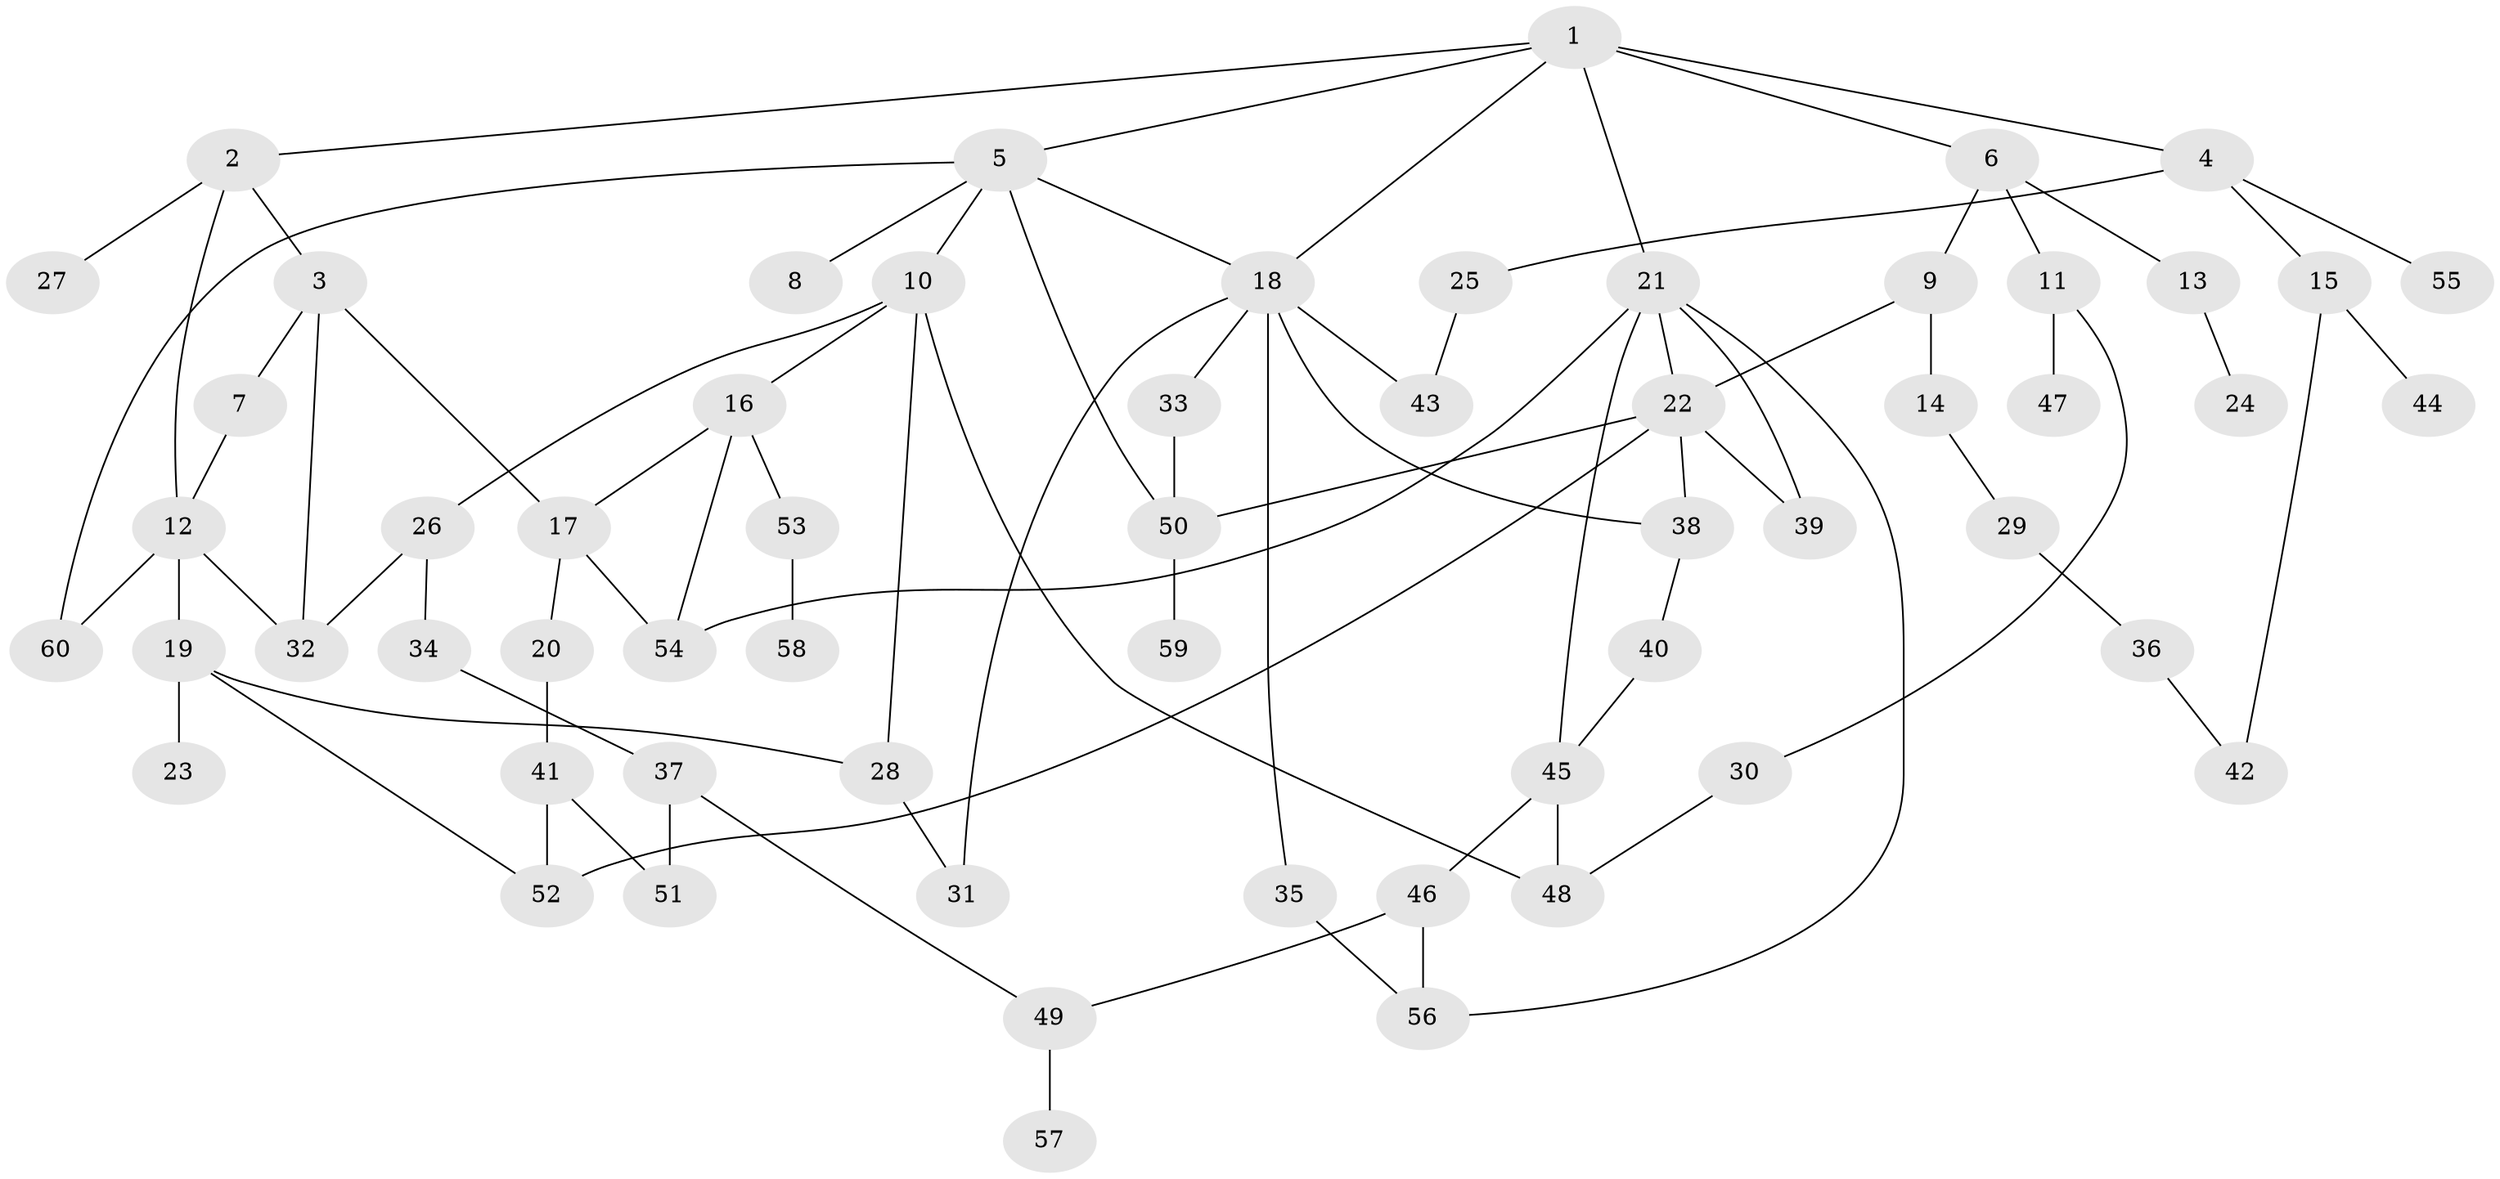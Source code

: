 // Generated by graph-tools (version 1.1) at 2025/13/03/09/25 04:13:22]
// undirected, 60 vertices, 85 edges
graph export_dot {
graph [start="1"]
  node [color=gray90,style=filled];
  1;
  2;
  3;
  4;
  5;
  6;
  7;
  8;
  9;
  10;
  11;
  12;
  13;
  14;
  15;
  16;
  17;
  18;
  19;
  20;
  21;
  22;
  23;
  24;
  25;
  26;
  27;
  28;
  29;
  30;
  31;
  32;
  33;
  34;
  35;
  36;
  37;
  38;
  39;
  40;
  41;
  42;
  43;
  44;
  45;
  46;
  47;
  48;
  49;
  50;
  51;
  52;
  53;
  54;
  55;
  56;
  57;
  58;
  59;
  60;
  1 -- 2;
  1 -- 4;
  1 -- 5;
  1 -- 6;
  1 -- 21;
  1 -- 18;
  2 -- 3;
  2 -- 12;
  2 -- 27;
  3 -- 7;
  3 -- 17;
  3 -- 32;
  4 -- 15;
  4 -- 25;
  4 -- 55;
  5 -- 8;
  5 -- 10;
  5 -- 18;
  5 -- 60;
  5 -- 50;
  6 -- 9;
  6 -- 11;
  6 -- 13;
  7 -- 12;
  9 -- 14;
  9 -- 22;
  10 -- 16;
  10 -- 26;
  10 -- 28;
  10 -- 48;
  11 -- 30;
  11 -- 47;
  12 -- 19;
  12 -- 32;
  12 -- 60;
  13 -- 24;
  14 -- 29;
  15 -- 44;
  15 -- 42;
  16 -- 53;
  16 -- 17;
  16 -- 54;
  17 -- 20;
  17 -- 54;
  18 -- 33;
  18 -- 35;
  18 -- 38;
  18 -- 31;
  18 -- 43;
  19 -- 23;
  19 -- 52;
  19 -- 28;
  20 -- 41;
  21 -- 22;
  21 -- 45;
  21 -- 39;
  21 -- 54;
  21 -- 56;
  22 -- 39;
  22 -- 50;
  22 -- 52;
  22 -- 38;
  25 -- 43;
  26 -- 34;
  26 -- 32;
  28 -- 31;
  29 -- 36;
  30 -- 48;
  33 -- 50;
  34 -- 37;
  35 -- 56;
  36 -- 42;
  37 -- 51;
  37 -- 49;
  38 -- 40;
  40 -- 45;
  41 -- 52;
  41 -- 51;
  45 -- 46;
  45 -- 48;
  46 -- 49;
  46 -- 56;
  49 -- 57;
  50 -- 59;
  53 -- 58;
}
